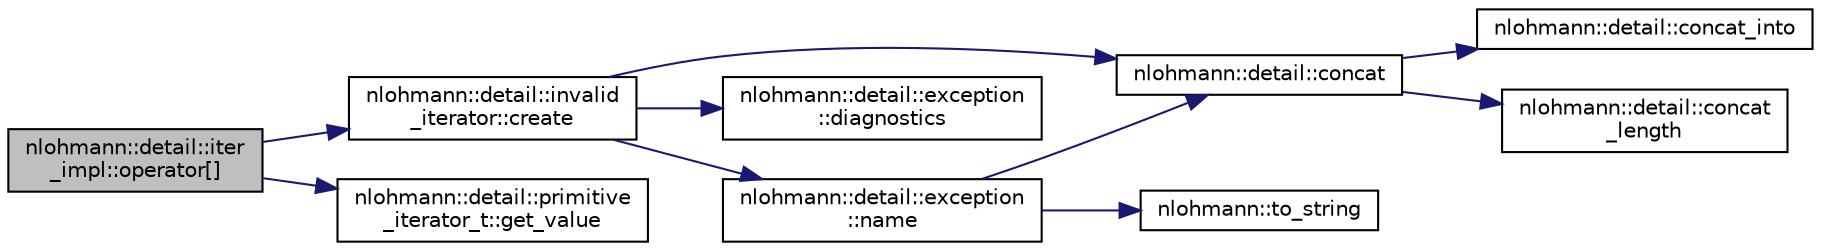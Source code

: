 digraph "nlohmann::detail::iter_impl::operator[]"
{
 // LATEX_PDF_SIZE
  edge [fontname="Helvetica",fontsize="10",labelfontname="Helvetica",labelfontsize="10"];
  node [fontname="Helvetica",fontsize="10",shape=record];
  rankdir="LR";
  Node1 [label="nlohmann::detail::iter\l_impl::operator[]",height=0.2,width=0.4,color="black", fillcolor="grey75", style="filled", fontcolor="black",tooltip="access to successor"];
  Node1 -> Node2 [color="midnightblue",fontsize="10",style="solid",fontname="Helvetica"];
  Node2 [label="nlohmann::detail::invalid\l_iterator::create",height=0.2,width=0.4,color="black", fillcolor="white", style="filled",URL="$classnlohmann_1_1detail_1_1invalid__iterator.html#af6e8410249ce3252f5e7294cd4ef0a28",tooltip=" "];
  Node2 -> Node3 [color="midnightblue",fontsize="10",style="solid",fontname="Helvetica"];
  Node3 [label="nlohmann::detail::concat",height=0.2,width=0.4,color="black", fillcolor="white", style="filled",URL="$namespacenlohmann_1_1detail.html#a988ba5d6c0412dff629c6f6d6d226fb0",tooltip=" "];
  Node3 -> Node4 [color="midnightblue",fontsize="10",style="solid",fontname="Helvetica"];
  Node4 [label="nlohmann::detail::concat_into",height=0.2,width=0.4,color="black", fillcolor="white", style="filled",URL="$namespacenlohmann_1_1detail.html#a8501011f8c39fdc1451d41a17032a9c1",tooltip=" "];
  Node3 -> Node5 [color="midnightblue",fontsize="10",style="solid",fontname="Helvetica"];
  Node5 [label="nlohmann::detail::concat\l_length",height=0.2,width=0.4,color="black", fillcolor="white", style="filled",URL="$namespacenlohmann_1_1detail.html#ade7da17ad4a5a2be5bc12a6427a3c207",tooltip=" "];
  Node2 -> Node6 [color="midnightblue",fontsize="10",style="solid",fontname="Helvetica"];
  Node6 [label="nlohmann::detail::exception\l::diagnostics",height=0.2,width=0.4,color="black", fillcolor="white", style="filled",URL="$classnlohmann_1_1detail_1_1exception.html#a9032b2e5d344c9f1f7afef4212f0ad39",tooltip=" "];
  Node2 -> Node7 [color="midnightblue",fontsize="10",style="solid",fontname="Helvetica"];
  Node7 [label="nlohmann::detail::exception\l::name",height=0.2,width=0.4,color="black", fillcolor="white", style="filled",URL="$classnlohmann_1_1detail_1_1exception.html#abf41a7e9178356314082284e6cfea278",tooltip=" "];
  Node7 -> Node3 [color="midnightblue",fontsize="10",style="solid",fontname="Helvetica"];
  Node7 -> Node8 [color="midnightblue",fontsize="10",style="solid",fontname="Helvetica"];
  Node8 [label="nlohmann::to_string",height=0.2,width=0.4,color="black", fillcolor="white", style="filled",URL="$namespacenlohmann.html#a6ce645a0b8717757e096a5b5773b7a16",tooltip="user-defined to_string function for JSON values"];
  Node1 -> Node9 [color="midnightblue",fontsize="10",style="solid",fontname="Helvetica"];
  Node9 [label="nlohmann::detail::primitive\l_iterator_t::get_value",height=0.2,width=0.4,color="black", fillcolor="white", style="filled",URL="$classnlohmann_1_1detail_1_1primitive__iterator__t.html#ae952990886ca1756229f916661a8af81",tooltip=" "];
}

